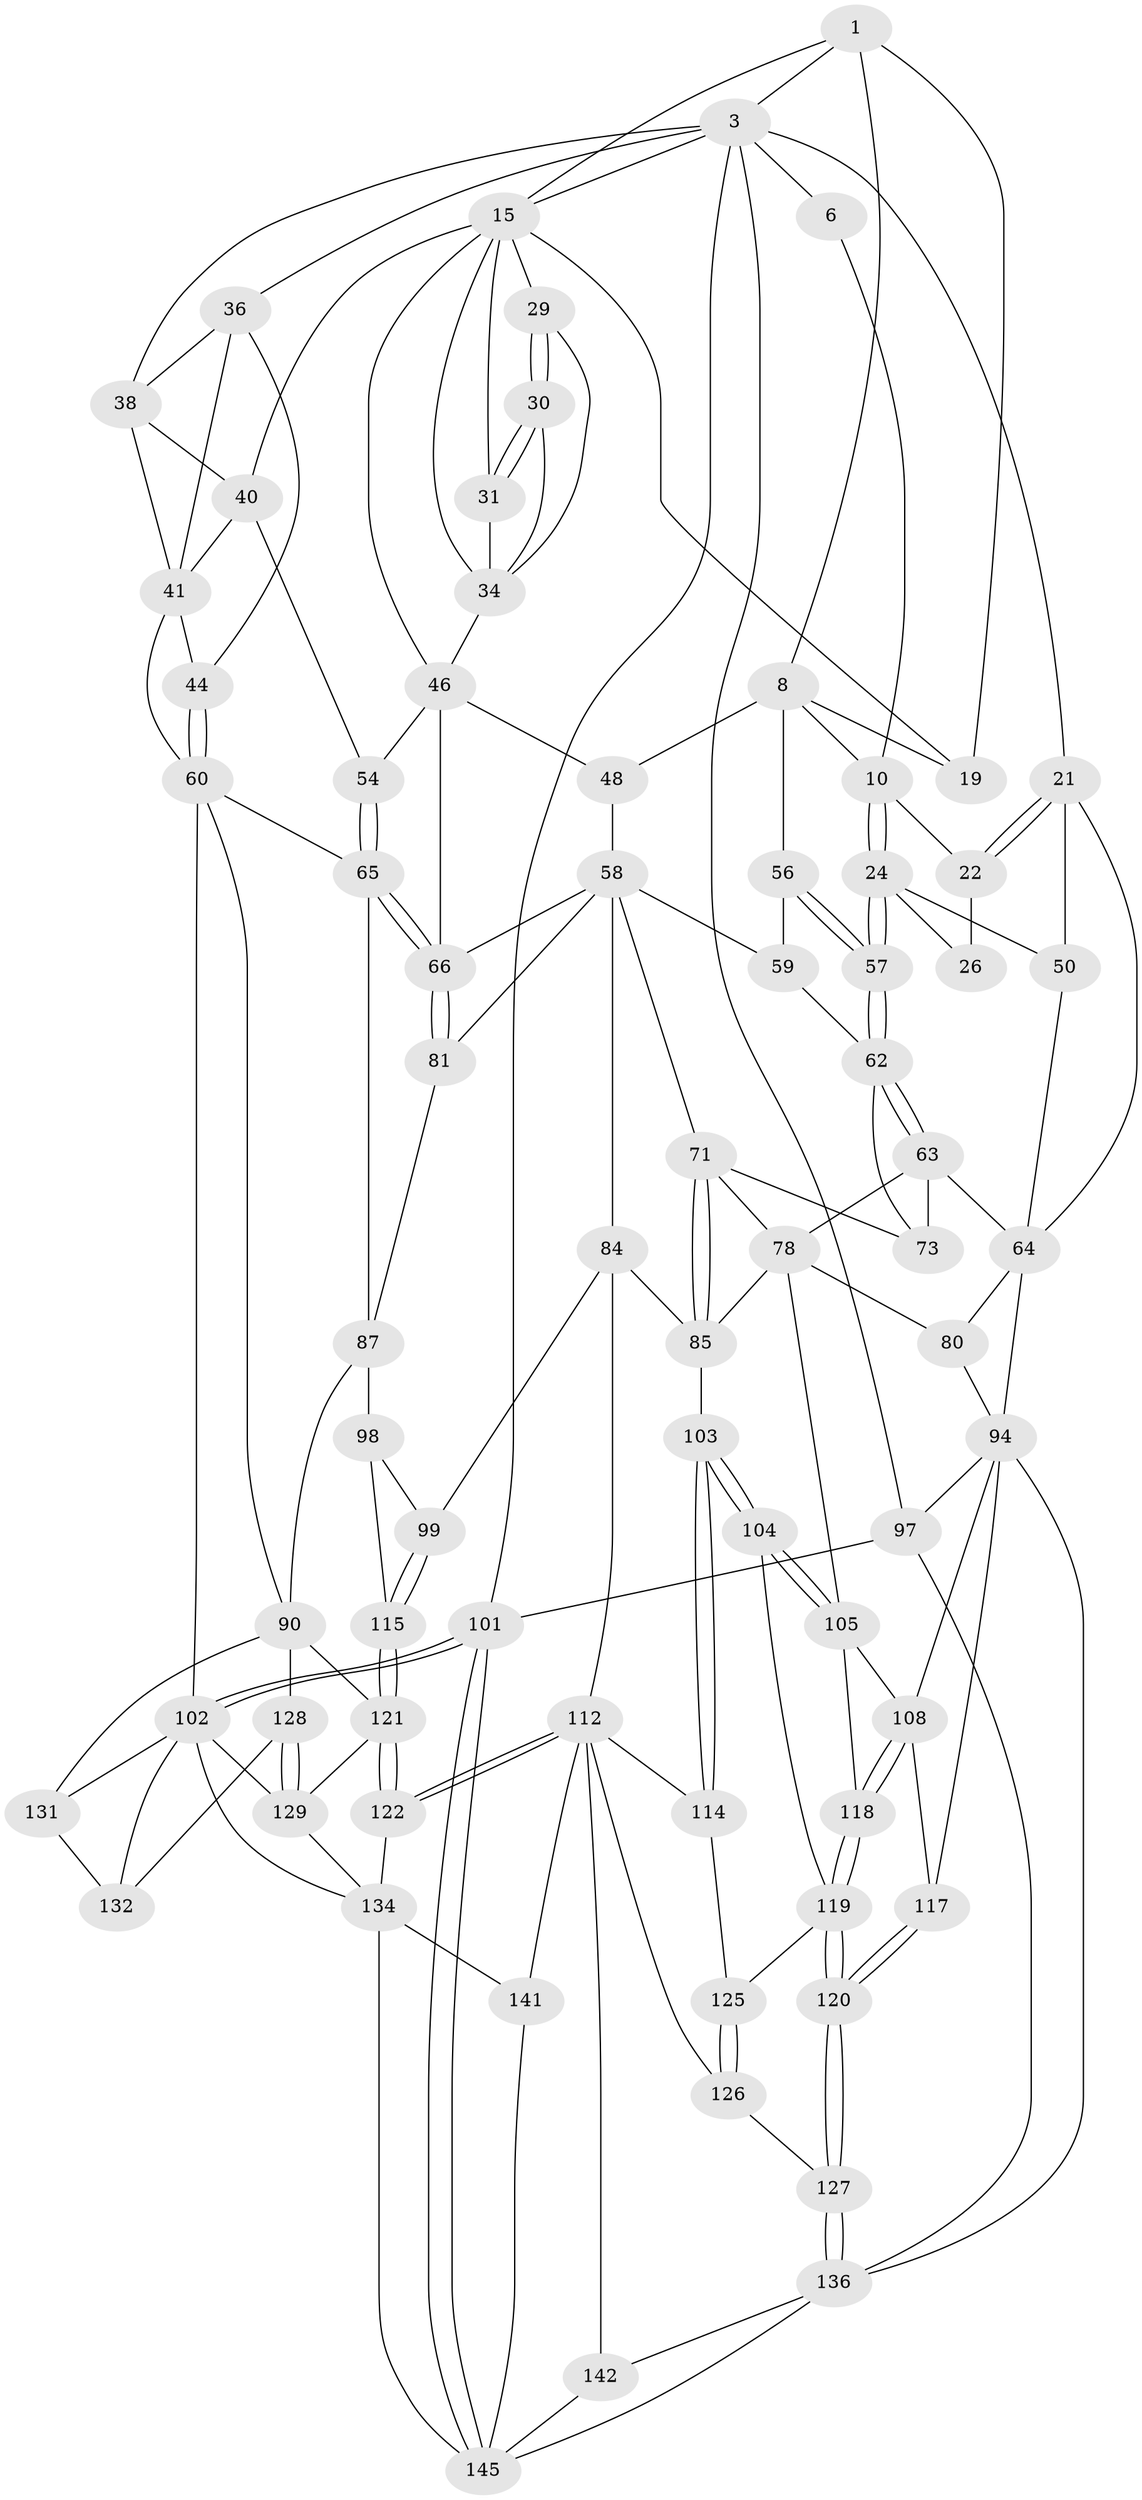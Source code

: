// original degree distribution, {3: 0.013513513513513514, 4: 0.23648648648648649, 6: 0.22297297297297297, 5: 0.527027027027027}
// Generated by graph-tools (version 1.1) at 2025/28/03/15/25 16:28:11]
// undirected, 74 vertices, 173 edges
graph export_dot {
graph [start="1"]
  node [color=gray90,style=filled];
  1 [pos="+0.38475602801640896+0",super="+7+2"];
  3 [pos="+0.911931524461802+0",super="+14+4"];
  6 [pos="+0.2180959186970663+0"];
  8 [pos="+0.3592269539985054+0.15888792728864717",super="+9+27"];
  10 [pos="+0.2661228041586058+0.13044463706290776",super="+11"];
  15 [pos="+0.8157374643750892+0.08026777394311858",super="+33+16"];
  19 [pos="+0.5631889627860749+0.1442877866548019",super="+28+20"];
  21 [pos="+0+0.08201224139126444",super="+51"];
  22 [pos="+0+0.08693799098824267",super="+23"];
  24 [pos="+0.16655981135952927+0.19585064620677228",super="+25"];
  26 [pos="+0.10882010943503583+0.16700727348875083"];
  29 [pos="+0.7440757209742238+0.0690692602374909"];
  30 [pos="+0.6674425456757959+0.16363331818661675"];
  31 [pos="+0.6480145931340204+0.17645776679132308"];
  34 [pos="+0.7604862125793046+0.20929995860181647",super="+45+35"];
  36 [pos="+1+0",super="+37"];
  38 [pos="+0.8644075583246336+0.07765231279402669",super="+39"];
  40 [pos="+0.8684896240594655+0.22260083275303896",super="+53"];
  41 [pos="+0.9258508280486223+0.11456387987599931",super="+42+43"];
  44 [pos="+1+0.17634345052395067"];
  46 [pos="+0.5864358346439781+0.23230926847702824",super="+55+47"];
  48 [pos="+0.4110101310266461+0.20758634191084027"];
  50 [pos="+0.11021754215428135+0.25431884016286455"];
  54 [pos="+0.7244327914047575+0.3326735403761555"];
  56 [pos="+0.2875934687816448+0.2840083873081807"];
  57 [pos="+0.27927668096473673+0.29217493610802403"];
  58 [pos="+0.39794734526179526+0.31172083760644703",super="+70"];
  59 [pos="+0.35884149745711996+0.3128820643991738"];
  60 [pos="+1+0.44571457267628944",super="+89+61"];
  62 [pos="+0.2758047269796985+0.29799730598734325",super="+68"];
  63 [pos="+0.22194696662974417+0.3351004608502462",super="+75"];
  64 [pos="+0.12386552239347584+0.311939323714299",super="+76"];
  65 [pos="+0.7165302886109178+0.34471745869252784",super="+69"];
  66 [pos="+0.6815598127620849+0.36855736117640325",super="+67"];
  71 [pos="+0.42892098596550543+0.3945598086905258",super="+72"];
  73 [pos="+0.3187767150158945+0.36670850658894555"];
  78 [pos="+0.2573712649722445+0.47681465116048743",super="+83+79"];
  80 [pos="+0.17032224711617294+0.48536109266154964"];
  81 [pos="+0.6827974853763543+0.4134487959357705"];
  84 [pos="+0.49424389750516945+0.5267821979646157",super="+100"];
  85 [pos="+0.4495960514023954+0.5070428970263459",super="+86"];
  87 [pos="+0.8024294774910612+0.5163421471535791",super="+93+88"];
  90 [pos="+0.9313078183654027+0.630752216259132",super="+91"];
  94 [pos="+0+0.5714120710279796",super="+107+95"];
  97 [pos="+0+1"];
  98 [pos="+0.6308809360982294+0.5548815076726137",super="+111"];
  99 [pos="+0.6143813227717421+0.5685040988174594"];
  101 [pos="+1+1"];
  102 [pos="+1+0.8714475053155946",super="+133"];
  103 [pos="+0.3499641613909032+0.6515460973245364"];
  104 [pos="+0.30552828983442826+0.6395439145278439"];
  105 [pos="+0.2948875488408484+0.6330026929798725",super="+106"];
  108 [pos="+0.19880003780426028+0.6170074900844916",super="+109"];
  112 [pos="+0.49827814300826545+0.7355134195733575",super="+113"];
  114 [pos="+0.36829375764543004+0.6907438611099507"];
  115 [pos="+0.6463363995563487+0.6493265636438911"];
  117 [pos="+0.1450056511784062+0.7291180357234449"];
  118 [pos="+0.21247780323023338+0.6267199463060525"];
  119 [pos="+0.2185634652854569+0.6767704169001408",super="+123"];
  120 [pos="+0.15946543006104444+0.7405840081998476"];
  121 [pos="+0.6462642441547356+0.6498032160860852",super="+124"];
  122 [pos="+0.5218566620740881+0.7611340635335299"];
  125 [pos="+0.2609445299201813+0.7592262340813017"];
  126 [pos="+0.21110530193666088+0.8058233879728885"];
  127 [pos="+0.20083137835388537+0.8015537556889729"];
  128 [pos="+0.8551738969245567+0.7878793252429183"];
  129 [pos="+0.7906167885470774+0.87321148592147",super="+130"];
  131 [pos="+0.9376046602712191+0.757446138758228"];
  132 [pos="+0.8885061961075501+0.7959142810684102"];
  134 [pos="+0.5881204502030395+0.8401850157369519",super="+144+135"];
  136 [pos="+0.085162156203999+0.8666604206194071",super="+143"];
  141 [pos="+0.5266280008866054+0.8770637613219697"];
  142 [pos="+0.2709464807481059+0.9062226008632966"];
  145 [pos="+0.8116269954316119+1",super="+146"];
  1 -- 8;
  1 -- 3;
  1 -- 15;
  1 -- 19;
  3 -- 38;
  3 -- 15;
  3 -- 97;
  3 -- 36;
  3 -- 101;
  3 -- 6;
  3 -- 21;
  6 -- 10;
  8 -- 56;
  8 -- 10;
  8 -- 48;
  8 -- 19;
  10 -- 24;
  10 -- 24;
  10 -- 22;
  15 -- 40;
  15 -- 34;
  15 -- 19;
  15 -- 31;
  15 -- 29;
  15 -- 46;
  21 -- 22;
  21 -- 22;
  21 -- 50;
  21 -- 64;
  22 -- 26 [weight=2];
  24 -- 57;
  24 -- 57;
  24 -- 26;
  24 -- 50;
  29 -- 30;
  29 -- 30;
  29 -- 34;
  30 -- 31;
  30 -- 31;
  30 -- 34;
  31 -- 34;
  34 -- 46;
  36 -- 44;
  36 -- 41;
  36 -- 38;
  38 -- 40;
  38 -- 41;
  40 -- 54;
  40 -- 41;
  41 -- 60;
  41 -- 44;
  44 -- 60;
  44 -- 60;
  46 -- 54;
  46 -- 48;
  46 -- 66;
  48 -- 58;
  50 -- 64;
  54 -- 65;
  54 -- 65;
  56 -- 57;
  56 -- 57;
  56 -- 59;
  57 -- 62;
  57 -- 62;
  58 -- 59;
  58 -- 81;
  58 -- 66;
  58 -- 84;
  58 -- 71;
  59 -- 62;
  60 -- 90;
  60 -- 102;
  60 -- 65;
  62 -- 63;
  62 -- 63;
  62 -- 73;
  63 -- 64;
  63 -- 73;
  63 -- 78;
  64 -- 80;
  64 -- 94;
  65 -- 66;
  65 -- 66;
  65 -- 87;
  66 -- 81;
  66 -- 81;
  71 -- 85;
  71 -- 85;
  71 -- 73;
  71 -- 78;
  78 -- 85;
  78 -- 80;
  78 -- 105;
  80 -- 94;
  81 -- 87;
  84 -- 85;
  84 -- 112;
  84 -- 99;
  85 -- 103;
  87 -- 98 [weight=2];
  87 -- 90;
  90 -- 131;
  90 -- 128;
  90 -- 121;
  94 -- 136;
  94 -- 97;
  94 -- 117;
  94 -- 108;
  97 -- 101;
  97 -- 136;
  98 -- 99;
  98 -- 115;
  99 -- 115;
  99 -- 115;
  101 -- 102;
  101 -- 102;
  101 -- 145;
  101 -- 145;
  102 -- 129;
  102 -- 131;
  102 -- 132;
  102 -- 134;
  103 -- 104;
  103 -- 104;
  103 -- 114;
  103 -- 114;
  104 -- 105;
  104 -- 105;
  104 -- 119;
  105 -- 118;
  105 -- 108;
  108 -- 118;
  108 -- 118;
  108 -- 117;
  112 -- 122;
  112 -- 122;
  112 -- 114;
  112 -- 142;
  112 -- 141;
  112 -- 126;
  114 -- 125;
  115 -- 121;
  115 -- 121;
  117 -- 120;
  117 -- 120;
  118 -- 119;
  118 -- 119;
  119 -- 120;
  119 -- 120;
  119 -- 125;
  120 -- 127;
  120 -- 127;
  121 -- 122;
  121 -- 122;
  121 -- 129;
  122 -- 134;
  125 -- 126;
  125 -- 126;
  126 -- 127;
  127 -- 136;
  127 -- 136;
  128 -- 129;
  128 -- 129;
  128 -- 132;
  129 -- 134;
  131 -- 132;
  134 -- 145;
  134 -- 141;
  136 -- 142;
  136 -- 145;
  141 -- 145;
  142 -- 145;
}
